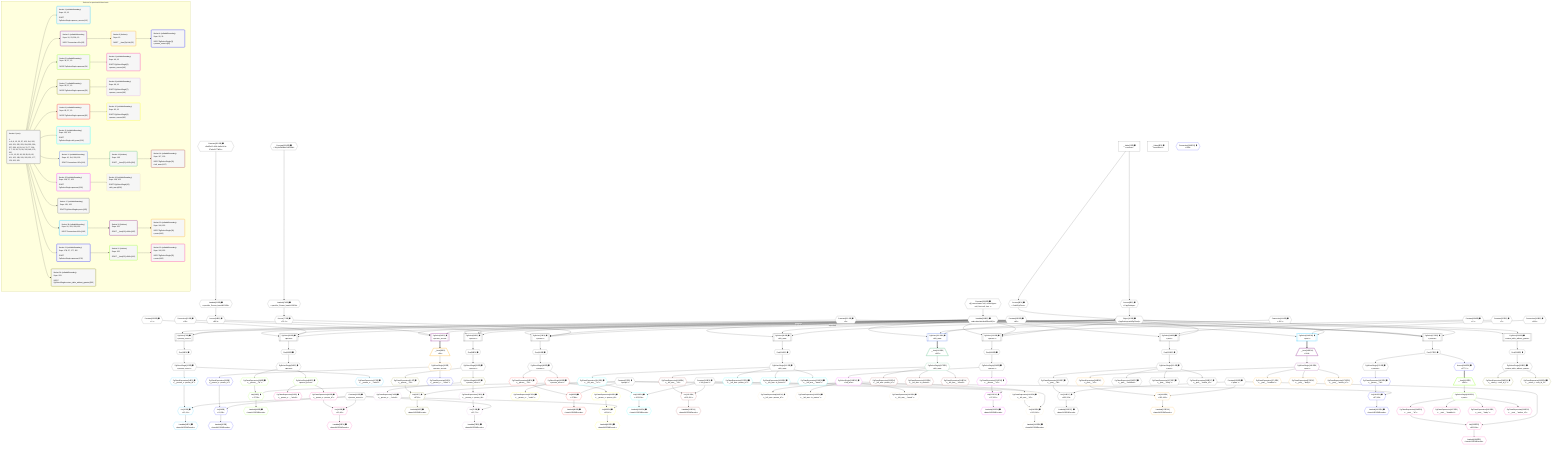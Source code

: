 %%{init: {'themeVariables': { 'fontSize': '12px'}}}%%
graph TD
    classDef path fill:#eee,stroke:#000,color:#000
    classDef plan fill:#fff,stroke-width:1px,color:#000
    classDef itemplan fill:#fff,stroke-width:2px,color:#000
    classDef unbatchedplan fill:#dff,stroke-width:1px,color:#000
    classDef sideeffectplan fill:#fcc,stroke-width:2px,color:#000
    classDef bucket fill:#f6f6f6,color:#000,stroke-width:2px,text-align:left


    %% plan dependencies
    PgSelect33[["PgSelect[33∈0] ➊<br />ᐸpersonᐳ"]]:::plan
    Object10{{"Object[10∈0] ➊<br />ᐸ{pgSettings,withPgClient}ᐳ"}}:::plan
    Constant252{{"Constant[252∈0] ➊<br />ᐸ1ᐳ"}}:::plan
    Lambda209{{"Lambda[209∈0] ➊<br />ᐸcalculateLimitAndOffsetSQLᐳ"}}:::plan
    Object10 & Constant252 & Lambda209 & Lambda209 --> PgSelect33
    PgSelect56[["PgSelect[56∈0] ➊<br />ᐸpersonᐳ"]]:::plan
    Access54{{"Access[54∈0] ➊<br />ᐸ53.1ᐳ"}}:::plan
    Object10 -->|rejectNull| PgSelect56
    Access54 & Lambda209 & Lambda209 --> PgSelect56
    PgSelect79[["PgSelect[79∈0] ➊<br />ᐸpersonᐳ"]]:::plan
    Access77{{"Access[77∈0] ➊<br />ᐸ76.1ᐳ"}}:::plan
    Object10 -->|rejectNull| PgSelect79
    Access77 & Lambda209 & Lambda209 --> PgSelect79
    PgSelect126[["PgSelect[126∈0] ➊<br />ᐸpersonᐳ"]]:::plan
    Constant256{{"Constant[256∈0] ➊<br />ᐸ2ᐳ"}}:::plan
    Object10 & Constant256 & Lambda209 & Lambda209 --> PgSelect126
    PgSelect175[["PgSelect[175∈0] ➊<br />ᐸpersonᐳ"]]:::plan
    Constant251{{"Constant[251∈0] ➊<br />ᐸ3ᐳ"}}:::plan
    Object10 & Constant251 & Lambda209 & Lambda209 --> PgSelect175
    PgSelect7[["PgSelect[7∈0] ➊<br />ᐸperson_secretᐳ"]]:::plan
    Object10 & Constant251 & Lambda209 --> PgSelect7
    PgSelect99[["PgSelect[99∈0] ➊<br />ᐸleft_armᐳ"]]:::plan
    Constant255{{"Constant[255∈0] ➊<br />ᐸ42ᐳ"}}:::plan
    Object10 & Constant255 & Lambda209 --> PgSelect99
    PgSelect148[["PgSelect[148∈0] ➊<br />ᐸpostᐳ"]]:::plan
    Constant257{{"Constant[257∈0] ➊<br />ᐸ7ᐳ"}}:::plan
    Object10 & Constant257 & Lambda209 --> PgSelect148
    Access8{{"Access[8∈0] ➊<br />ᐸ2.pgSettingsᐳ"}}:::plan
    Access9{{"Access[9∈0] ➊<br />ᐸ2.withPgClientᐳ"}}:::plan
    Access8 & Access9 --> Object10
    PgSelect200[["PgSelect[200∈0] ➊<br />ᐸreturn_table_without_grantsᐳ"]]:::plan
    Object10 & Lambda209 --> PgSelect200
    __Value2["__Value[2∈0] ➊<br />ᐸcontextᐳ"]:::plan
    __Value2 --> Access8
    __Value2 --> Access9
    First11{{"First[11∈0] ➊"}}:::plan
    PgSelect7 --> First11
    PgSelectSingle12{{"PgSelectSingle[12∈0] ➊<br />ᐸperson_secretᐳ"}}:::plan
    First11 --> PgSelectSingle12
    First35{{"First[35∈0] ➊"}}:::plan
    PgSelect33 --> First35
    PgSelectSingle36{{"PgSelectSingle[36∈0] ➊<br />ᐸpersonᐳ"}}:::plan
    First35 --> PgSelectSingle36
    Lambda53{{"Lambda[53∈0] ➊<br />ᐸspecifier_Person_base64JSONᐳ"}}:::plan
    Constant253{{"Constant[253∈0] ➊<br />ᐸ'fa4f3e13-456c-4a9e-8c1e-37a6e3177d0b'ᐳ"}}:::plan
    Constant253 --> Lambda53
    Lambda53 --> Access54
    First58{{"First[58∈0] ➊"}}:::plan
    PgSelect56 --> First58
    PgSelectSingle59{{"PgSelectSingle[59∈0] ➊<br />ᐸpersonᐳ"}}:::plan
    First58 --> PgSelectSingle59
    Lambda76{{"Lambda[76∈0] ➊<br />ᐸspecifier_Person_base64JSONᐳ"}}:::plan
    Constant254{{"Constant[254∈0] ➊<br />ᐸ'WyJwZW9wbGUiLDBd'ᐳ"}}:::plan
    Constant254 --> Lambda76
    Lambda76 --> Access77
    First81{{"First[81∈0] ➊"}}:::plan
    PgSelect79 --> First81
    PgSelectSingle82{{"PgSelectSingle[82∈0] ➊<br />ᐸpersonᐳ"}}:::plan
    First81 --> PgSelectSingle82
    First101{{"First[101∈0] ➊"}}:::plan
    PgSelect99 --> First101
    PgSelectSingle102{{"PgSelectSingle[102∈0] ➊<br />ᐸleft_armᐳ"}}:::plan
    First101 --> PgSelectSingle102
    First128{{"First[128∈0] ➊"}}:::plan
    PgSelect126 --> First128
    PgSelectSingle129{{"PgSelectSingle[129∈0] ➊<br />ᐸpersonᐳ"}}:::plan
    First128 --> PgSelectSingle129
    First150{{"First[150∈0] ➊"}}:::plan
    PgSelect148 --> First150
    PgSelectSingle151{{"PgSelectSingle[151∈0] ➊<br />ᐸpostᐳ"}}:::plan
    First150 --> PgSelectSingle151
    First177{{"First[177∈0] ➊"}}:::plan
    PgSelect175 --> First177
    PgSelectSingle178{{"PgSelectSingle[178∈0] ➊<br />ᐸpersonᐳ"}}:::plan
    First177 --> PgSelectSingle178
    First202{{"First[202∈0] ➊"}}:::plan
    PgSelect200 --> First202
    PgSelectSingle203{{"PgSelectSingle[203∈0] ➊<br />ᐸreturn_table_without_grantsᐳ"}}:::plan
    First202 --> PgSelectSingle203
    Constant258{{"Constant[258∈0] ➊<br />ᐸ§{ cursorLower: null, cursorUpper: null, first: null, last: ᐳ"}}:::plan
    Constant258 --> Lambda209
    __Value4["__Value[4∈0] ➊<br />ᐸrootValueᐳ"]:::plan
    Constant13{{"Constant[13∈0] ➊<br />ᐸ'person_secrets'ᐳ"}}:::plan
    Connection23{{"Connection[23∈0] ➊<br />ᐸ21ᐳ"}}:::plan
    Constant37{{"Constant[37∈0] ➊<br />ᐸ'people'ᐳ"}}:::plan
    Constant103{{"Constant[103∈0] ➊<br />ᐸ'left_arms'ᐳ"}}:::plan
    Connection114{{"Connection[114∈0] ➊<br />ᐸ112ᐳ"}}:::plan
    Constant152{{"Constant[152∈0] ➊<br />ᐸ'posts'ᐳ"}}:::plan
    Connection163{{"Connection[163∈0] ➊<br />ᐸ161ᐳ"}}:::plan
    List15{{"List[15∈1] ➊<br />ᐸ13,14ᐳ"}}:::plan
    PgClassExpression14{{"PgClassExpression[14∈1] ➊<br />ᐸ__person_s...person_id”ᐳ"}}:::plan
    Constant13 & PgClassExpression14 --> List15
    PgSelectSingle12 --> PgClassExpression14
    Lambda16{{"Lambda[16∈1] ➊<br />ᐸbase64JSONEncodeᐳ"}}:::plan
    List15 --> Lambda16
    PgClassExpression17{{"PgClassExpression[17∈1] ➊<br />ᐸ__person_s..._.”sekrit”ᐳ"}}:::plan
    PgSelectSingle12 --> PgClassExpression17
    PgSelect24[["PgSelect[24∈2] ➊<br />ᐸperson_secretᐳ"]]:::plan
    Object10 & Connection23 & Lambda209 --> PgSelect24
    __Item25[/"__Item[25∈3]<br />ᐸ24ᐳ"\]:::itemplan
    PgSelect24 ==> __Item25
    PgSelectSingle26{{"PgSelectSingle[26∈3]<br />ᐸperson_secretᐳ"}}:::plan
    __Item25 --> PgSelectSingle26
    List29{{"List[29∈4]<br />ᐸ13,28ᐳ"}}:::plan
    PgClassExpression28{{"PgClassExpression[28∈4]<br />ᐸ__person_s...person_id”ᐳ"}}:::plan
    Constant13 & PgClassExpression28 --> List29
    PgSelectSingle26 --> PgClassExpression28
    Lambda30{{"Lambda[30∈4]<br />ᐸbase64JSONEncodeᐳ"}}:::plan
    List29 --> Lambda30
    PgClassExpression31{{"PgClassExpression[31∈4]<br />ᐸ__person_s..._.”sekrit”ᐳ"}}:::plan
    PgSelectSingle26 --> PgClassExpression31
    List39{{"List[39∈5] ➊<br />ᐸ37,38ᐳ"}}:::plan
    PgClassExpression38{{"PgClassExpression[38∈5] ➊<br />ᐸ__person__.”id”ᐳ"}}:::plan
    Constant37 & PgClassExpression38 --> List39
    PgSelectSingle36 --> PgClassExpression38
    Lambda40{{"Lambda[40∈5] ➊<br />ᐸbase64JSONEncodeᐳ"}}:::plan
    List39 --> Lambda40
    PgSelectSingle46{{"PgSelectSingle[46∈5] ➊<br />ᐸperson_secretᐳ"}}:::plan
    PgSelectSingle36 --> PgSelectSingle46
    List49{{"List[49∈6] ➊<br />ᐸ13,48ᐳ"}}:::plan
    PgClassExpression48{{"PgClassExpression[48∈6] ➊<br />ᐸ__person_s...person_id”ᐳ"}}:::plan
    Constant13 & PgClassExpression48 --> List49
    PgSelectSingle46 --> PgClassExpression48
    Lambda50{{"Lambda[50∈6] ➊<br />ᐸbase64JSONEncodeᐳ"}}:::plan
    List49 --> Lambda50
    PgClassExpression51{{"PgClassExpression[51∈6] ➊<br />ᐸ__person_s..._.”sekrit”ᐳ"}}:::plan
    PgSelectSingle46 --> PgClassExpression51
    List62{{"List[62∈7] ➊<br />ᐸ37,61ᐳ"}}:::plan
    PgClassExpression61{{"PgClassExpression[61∈7] ➊<br />ᐸ__person__.”id”ᐳ"}}:::plan
    Constant37 & PgClassExpression61 --> List62
    PgSelectSingle59 --> PgClassExpression61
    Lambda63{{"Lambda[63∈7] ➊<br />ᐸbase64JSONEncodeᐳ"}}:::plan
    List62 --> Lambda63
    PgSelectSingle69{{"PgSelectSingle[69∈7] ➊<br />ᐸperson_secretᐳ"}}:::plan
    PgSelectSingle59 --> PgSelectSingle69
    List72{{"List[72∈8] ➊<br />ᐸ13,71ᐳ"}}:::plan
    PgClassExpression71{{"PgClassExpression[71∈8] ➊<br />ᐸ__person_s...person_id”ᐳ"}}:::plan
    Constant13 & PgClassExpression71 --> List72
    PgSelectSingle69 --> PgClassExpression71
    Lambda73{{"Lambda[73∈8] ➊<br />ᐸbase64JSONEncodeᐳ"}}:::plan
    List72 --> Lambda73
    PgClassExpression74{{"PgClassExpression[74∈8] ➊<br />ᐸ__person_s..._.”sekrit”ᐳ"}}:::plan
    PgSelectSingle69 --> PgClassExpression74
    List85{{"List[85∈9] ➊<br />ᐸ37,84ᐳ"}}:::plan
    PgClassExpression84{{"PgClassExpression[84∈9] ➊<br />ᐸ__person__.”id”ᐳ"}}:::plan
    Constant37 & PgClassExpression84 --> List85
    PgSelectSingle82 --> PgClassExpression84
    Lambda86{{"Lambda[86∈9] ➊<br />ᐸbase64JSONEncodeᐳ"}}:::plan
    List85 --> Lambda86
    PgSelectSingle92{{"PgSelectSingle[92∈9] ➊<br />ᐸperson_secretᐳ"}}:::plan
    PgSelectSingle82 --> PgSelectSingle92
    List95{{"List[95∈10] ➊<br />ᐸ13,94ᐳ"}}:::plan
    PgClassExpression94{{"PgClassExpression[94∈10] ➊<br />ᐸ__person_s...person_id”ᐳ"}}:::plan
    Constant13 & PgClassExpression94 --> List95
    PgSelectSingle92 --> PgClassExpression94
    Lambda96{{"Lambda[96∈10] ➊<br />ᐸbase64JSONEncodeᐳ"}}:::plan
    List95 --> Lambda96
    PgClassExpression97{{"PgClassExpression[97∈10] ➊<br />ᐸ__person_s..._.”sekrit”ᐳ"}}:::plan
    PgSelectSingle92 --> PgClassExpression97
    List105{{"List[105∈11] ➊<br />ᐸ103,104ᐳ"}}:::plan
    PgClassExpression104{{"PgClassExpression[104∈11] ➊<br />ᐸ__left_arm__.”id”ᐳ"}}:::plan
    Constant103 & PgClassExpression104 --> List105
    PgSelectSingle102 --> PgClassExpression104
    Lambda106{{"Lambda[106∈11] ➊<br />ᐸbase64JSONEncodeᐳ"}}:::plan
    List105 --> Lambda106
    PgClassExpression107{{"PgClassExpression[107∈11] ➊<br />ᐸ__left_arm...person_id”ᐳ"}}:::plan
    PgSelectSingle102 --> PgClassExpression107
    PgClassExpression108{{"PgClassExpression[108∈11] ➊<br />ᐸ__left_arm...in_metres”ᐳ"}}:::plan
    PgSelectSingle102 --> PgClassExpression108
    PgClassExpression109{{"PgClassExpression[109∈11] ➊<br />ᐸ__left_arm__.”mood”ᐳ"}}:::plan
    PgSelectSingle102 --> PgClassExpression109
    PgSelect115[["PgSelect[115∈12] ➊<br />ᐸleft_armᐳ"]]:::plan
    Object10 & Connection114 & Lambda209 --> PgSelect115
    __Item116[/"__Item[116∈13]<br />ᐸ115ᐳ"\]:::itemplan
    PgSelect115 ==> __Item116
    PgSelectSingle117{{"PgSelectSingle[117∈13]<br />ᐸleft_armᐳ"}}:::plan
    __Item116 --> PgSelectSingle117
    List120{{"List[120∈14]<br />ᐸ103,119ᐳ"}}:::plan
    PgClassExpression119{{"PgClassExpression[119∈14]<br />ᐸ__left_arm__.”id”ᐳ"}}:::plan
    Constant103 & PgClassExpression119 --> List120
    PgSelectSingle117 --> PgClassExpression119
    Lambda121{{"Lambda[121∈14]<br />ᐸbase64JSONEncodeᐳ"}}:::plan
    List120 --> Lambda121
    PgClassExpression122{{"PgClassExpression[122∈14]<br />ᐸ__left_arm...person_id”ᐳ"}}:::plan
    PgSelectSingle117 --> PgClassExpression122
    PgClassExpression123{{"PgClassExpression[123∈14]<br />ᐸ__left_arm...in_metres”ᐳ"}}:::plan
    PgSelectSingle117 --> PgClassExpression123
    PgClassExpression124{{"PgClassExpression[124∈14]<br />ᐸ__left_arm__.”mood”ᐳ"}}:::plan
    PgSelectSingle117 --> PgClassExpression124
    List132{{"List[132∈15] ➊<br />ᐸ37,131ᐳ"}}:::plan
    PgClassExpression131{{"PgClassExpression[131∈15] ➊<br />ᐸ__person__.”id”ᐳ"}}:::plan
    Constant37 & PgClassExpression131 --> List132
    PgSelectSingle129 --> PgClassExpression131
    Lambda133{{"Lambda[133∈15] ➊<br />ᐸbase64JSONEncodeᐳ"}}:::plan
    List132 --> Lambda133
    PgSelectSingle139{{"PgSelectSingle[139∈15] ➊<br />ᐸleft_armᐳ"}}:::plan
    PgSelectSingle129 --> PgSelectSingle139
    List142{{"List[142∈16] ➊<br />ᐸ103,141ᐳ"}}:::plan
    PgClassExpression141{{"PgClassExpression[141∈16] ➊<br />ᐸ__left_arm__.”id”ᐳ"}}:::plan
    Constant103 & PgClassExpression141 --> List142
    PgSelectSingle139 --> PgClassExpression141
    Lambda143{{"Lambda[143∈16] ➊<br />ᐸbase64JSONEncodeᐳ"}}:::plan
    List142 --> Lambda143
    PgClassExpression144{{"PgClassExpression[144∈16] ➊<br />ᐸ__left_arm...person_id”ᐳ"}}:::plan
    PgSelectSingle139 --> PgClassExpression144
    PgClassExpression145{{"PgClassExpression[145∈16] ➊<br />ᐸ__left_arm...in_metres”ᐳ"}}:::plan
    PgSelectSingle139 --> PgClassExpression145
    PgClassExpression146{{"PgClassExpression[146∈16] ➊<br />ᐸ__left_arm__.”mood”ᐳ"}}:::plan
    PgSelectSingle139 --> PgClassExpression146
    List154{{"List[154∈17] ➊<br />ᐸ152,153ᐳ"}}:::plan
    PgClassExpression153{{"PgClassExpression[153∈17] ➊<br />ᐸ__post__.”id”ᐳ"}}:::plan
    Constant152 & PgClassExpression153 --> List154
    PgSelectSingle151 --> PgClassExpression153
    Lambda155{{"Lambda[155∈17] ➊<br />ᐸbase64JSONEncodeᐳ"}}:::plan
    List154 --> Lambda155
    PgClassExpression156{{"PgClassExpression[156∈17] ➊<br />ᐸ__post__.”headline”ᐳ"}}:::plan
    PgSelectSingle151 --> PgClassExpression156
    PgClassExpression157{{"PgClassExpression[157∈17] ➊<br />ᐸ__post__.”body”ᐳ"}}:::plan
    PgSelectSingle151 --> PgClassExpression157
    PgClassExpression158{{"PgClassExpression[158∈17] ➊<br />ᐸ__post__.”author_id”ᐳ"}}:::plan
    PgSelectSingle151 --> PgClassExpression158
    PgSelect164[["PgSelect[164∈18] ➊<br />ᐸpostᐳ"]]:::plan
    Object10 & Connection163 & Lambda209 --> PgSelect164
    __Item165[/"__Item[165∈19]<br />ᐸ164ᐳ"\]:::itemplan
    PgSelect164 ==> __Item165
    PgSelectSingle166{{"PgSelectSingle[166∈19]<br />ᐸpostᐳ"}}:::plan
    __Item165 --> PgSelectSingle166
    List169{{"List[169∈20]<br />ᐸ152,168ᐳ"}}:::plan
    PgClassExpression168{{"PgClassExpression[168∈20]<br />ᐸ__post__.”id”ᐳ"}}:::plan
    Constant152 & PgClassExpression168 --> List169
    PgSelectSingle166 --> PgClassExpression168
    Lambda170{{"Lambda[170∈20]<br />ᐸbase64JSONEncodeᐳ"}}:::plan
    List169 --> Lambda170
    PgClassExpression171{{"PgClassExpression[171∈20]<br />ᐸ__post__.”headline”ᐳ"}}:::plan
    PgSelectSingle166 --> PgClassExpression171
    PgClassExpression172{{"PgClassExpression[172∈20]<br />ᐸ__post__.”body”ᐳ"}}:::plan
    PgSelectSingle166 --> PgClassExpression172
    PgClassExpression173{{"PgClassExpression[173∈20]<br />ᐸ__post__.”author_id”ᐳ"}}:::plan
    PgSelectSingle166 --> PgClassExpression173
    List181{{"List[181∈21] ➊<br />ᐸ37,180ᐳ"}}:::plan
    PgClassExpression180{{"PgClassExpression[180∈21] ➊<br />ᐸ__person__.”id”ᐳ"}}:::plan
    Constant37 & PgClassExpression180 --> List181
    PgSelectSingle178 --> PgClassExpression180
    Lambda182{{"Lambda[182∈21] ➊<br />ᐸbase64JSONEncodeᐳ"}}:::plan
    List181 --> Lambda182
    Access246{{"Access[246∈21] ➊<br />ᐸ177.0ᐳ"}}:::plan
    First177 --> Access246
    Connection189{{"Connection[189∈21] ➊<br />ᐸ185ᐳ"}}:::plan
    __Item191[/"__Item[191∈22]<br />ᐸ246ᐳ"\]:::itemplan
    Access246 ==> __Item191
    PgSelectSingle192{{"PgSelectSingle[192∈22]<br />ᐸpostᐳ"}}:::plan
    __Item191 --> PgSelectSingle192
    List195{{"List[195∈23]<br />ᐸ152,194ᐳ"}}:::plan
    PgClassExpression194{{"PgClassExpression[194∈23]<br />ᐸ__post__.”id”ᐳ"}}:::plan
    Constant152 & PgClassExpression194 --> List195
    PgSelectSingle192 --> PgClassExpression194
    Lambda196{{"Lambda[196∈23]<br />ᐸbase64JSONEncodeᐳ"}}:::plan
    List195 --> Lambda196
    PgClassExpression197{{"PgClassExpression[197∈23]<br />ᐸ__post__.”headline”ᐳ"}}:::plan
    PgSelectSingle192 --> PgClassExpression197
    PgClassExpression198{{"PgClassExpression[198∈23]<br />ᐸ__post__.”body”ᐳ"}}:::plan
    PgSelectSingle192 --> PgClassExpression198
    PgClassExpression199{{"PgClassExpression[199∈23]<br />ᐸ__post__.”author_id”ᐳ"}}:::plan
    PgSelectSingle192 --> PgClassExpression199
    PgClassExpression204{{"PgClassExpression[204∈24] ➊<br />ᐸ__return_t...rson_id_1”ᐳ"}}:::plan
    PgSelectSingle203 --> PgClassExpression204
    PgClassExpression205{{"PgClassExpression[205∈24] ➊<br />ᐸ__return_t...rson_id_2”ᐳ"}}:::plan
    PgSelectSingle203 --> PgClassExpression205

    %% define steps

    subgraph "Buckets for queries/v4/rbac.basic"
    Bucket0("Bucket 0 (root)<br /><br />1: <br />ᐳ: 8, 9, 13, 23, 37, 103, 114, 152, 163, 251, 252, 253, 254, 255, 256, 257, 258, 10, 53, 54, 76, 77, 209<br />2: 7, 33, 56, 79, 99, 126, 148, 175, 200<br />ᐳ: 11, 12, 35, 36, 58, 59, 81, 82, 101, 102, 128, 129, 150, 151, 177, 178, 202, 203"):::bucket
    classDef bucket0 stroke:#696969
    class Bucket0,__Value2,__Value4,PgSelect7,Access8,Access9,Object10,First11,PgSelectSingle12,Constant13,Connection23,PgSelect33,First35,PgSelectSingle36,Constant37,Lambda53,Access54,PgSelect56,First58,PgSelectSingle59,Lambda76,Access77,PgSelect79,First81,PgSelectSingle82,PgSelect99,First101,PgSelectSingle102,Constant103,Connection114,PgSelect126,First128,PgSelectSingle129,PgSelect148,First150,PgSelectSingle151,Constant152,Connection163,PgSelect175,First177,PgSelectSingle178,PgSelect200,First202,PgSelectSingle203,Lambda209,Constant251,Constant252,Constant253,Constant254,Constant255,Constant256,Constant257,Constant258 bucket0
    Bucket1("Bucket 1 (nullableBoundary)<br />Deps: 12, 13<br /><br />ROOT PgSelectSingleᐸperson_secretᐳ[12]"):::bucket
    classDef bucket1 stroke:#00bfff
    class Bucket1,PgClassExpression14,List15,Lambda16,PgClassExpression17 bucket1
    Bucket2("Bucket 2 (nullableBoundary)<br />Deps: 10, 23, 209, 13<br /><br />ROOT Connectionᐸ21ᐳ[23]"):::bucket
    classDef bucket2 stroke:#7f007f
    class Bucket2,PgSelect24 bucket2
    Bucket3("Bucket 3 (listItem)<br />Deps: 13<br /><br />ROOT __Item{3}ᐸ24ᐳ[25]"):::bucket
    classDef bucket3 stroke:#ffa500
    class Bucket3,__Item25,PgSelectSingle26 bucket3
    Bucket4("Bucket 4 (nullableBoundary)<br />Deps: 26, 13<br /><br />ROOT PgSelectSingle{3}ᐸperson_secretᐳ[26]"):::bucket
    classDef bucket4 stroke:#0000ff
    class Bucket4,PgClassExpression28,List29,Lambda30,PgClassExpression31 bucket4
    Bucket5("Bucket 5 (nullableBoundary)<br />Deps: 36, 37, 13<br /><br />ROOT PgSelectSingleᐸpersonᐳ[36]"):::bucket
    classDef bucket5 stroke:#7fff00
    class Bucket5,PgClassExpression38,List39,Lambda40,PgSelectSingle46 bucket5
    Bucket6("Bucket 6 (nullableBoundary)<br />Deps: 46, 13<br /><br />ROOT PgSelectSingle{5}ᐸperson_secretᐳ[46]"):::bucket
    classDef bucket6 stroke:#ff1493
    class Bucket6,PgClassExpression48,List49,Lambda50,PgClassExpression51 bucket6
    Bucket7("Bucket 7 (nullableBoundary)<br />Deps: 59, 37, 13<br /><br />ROOT PgSelectSingleᐸpersonᐳ[59]"):::bucket
    classDef bucket7 stroke:#808000
    class Bucket7,PgClassExpression61,List62,Lambda63,PgSelectSingle69 bucket7
    Bucket8("Bucket 8 (nullableBoundary)<br />Deps: 69, 13<br /><br />ROOT PgSelectSingle{7}ᐸperson_secretᐳ[69]"):::bucket
    classDef bucket8 stroke:#dda0dd
    class Bucket8,PgClassExpression71,List72,Lambda73,PgClassExpression74 bucket8
    Bucket9("Bucket 9 (nullableBoundary)<br />Deps: 82, 37, 13<br /><br />ROOT PgSelectSingleᐸpersonᐳ[82]"):::bucket
    classDef bucket9 stroke:#ff0000
    class Bucket9,PgClassExpression84,List85,Lambda86,PgSelectSingle92 bucket9
    Bucket10("Bucket 10 (nullableBoundary)<br />Deps: 92, 13<br /><br />ROOT PgSelectSingle{9}ᐸperson_secretᐳ[92]"):::bucket
    classDef bucket10 stroke:#ffff00
    class Bucket10,PgClassExpression94,List95,Lambda96,PgClassExpression97 bucket10
    Bucket11("Bucket 11 (nullableBoundary)<br />Deps: 102, 103<br /><br />ROOT PgSelectSingleᐸleft_armᐳ[102]"):::bucket
    classDef bucket11 stroke:#00ffff
    class Bucket11,PgClassExpression104,List105,Lambda106,PgClassExpression107,PgClassExpression108,PgClassExpression109 bucket11
    Bucket12("Bucket 12 (nullableBoundary)<br />Deps: 10, 114, 209, 103<br /><br />ROOT Connectionᐸ112ᐳ[114]"):::bucket
    classDef bucket12 stroke:#4169e1
    class Bucket12,PgSelect115 bucket12
    Bucket13("Bucket 13 (listItem)<br />Deps: 103<br /><br />ROOT __Item{13}ᐸ115ᐳ[116]"):::bucket
    classDef bucket13 stroke:#3cb371
    class Bucket13,__Item116,PgSelectSingle117 bucket13
    Bucket14("Bucket 14 (nullableBoundary)<br />Deps: 117, 103<br /><br />ROOT PgSelectSingle{13}ᐸleft_armᐳ[117]"):::bucket
    classDef bucket14 stroke:#a52a2a
    class Bucket14,PgClassExpression119,List120,Lambda121,PgClassExpression122,PgClassExpression123,PgClassExpression124 bucket14
    Bucket15("Bucket 15 (nullableBoundary)<br />Deps: 129, 37, 103<br /><br />ROOT PgSelectSingleᐸpersonᐳ[129]"):::bucket
    classDef bucket15 stroke:#ff00ff
    class Bucket15,PgClassExpression131,List132,Lambda133,PgSelectSingle139 bucket15
    Bucket16("Bucket 16 (nullableBoundary)<br />Deps: 139, 103<br /><br />ROOT PgSelectSingle{15}ᐸleft_armᐳ[139]"):::bucket
    classDef bucket16 stroke:#f5deb3
    class Bucket16,PgClassExpression141,List142,Lambda143,PgClassExpression144,PgClassExpression145,PgClassExpression146 bucket16
    Bucket17("Bucket 17 (nullableBoundary)<br />Deps: 151, 152<br /><br />ROOT PgSelectSingleᐸpostᐳ[151]"):::bucket
    classDef bucket17 stroke:#696969
    class Bucket17,PgClassExpression153,List154,Lambda155,PgClassExpression156,PgClassExpression157,PgClassExpression158 bucket17
    Bucket18("Bucket 18 (nullableBoundary)<br />Deps: 10, 163, 209, 152<br /><br />ROOT Connectionᐸ161ᐳ[163]"):::bucket
    classDef bucket18 stroke:#00bfff
    class Bucket18,PgSelect164 bucket18
    Bucket19("Bucket 19 (listItem)<br />Deps: 152<br /><br />ROOT __Item{19}ᐸ164ᐳ[165]"):::bucket
    classDef bucket19 stroke:#7f007f
    class Bucket19,__Item165,PgSelectSingle166 bucket19
    Bucket20("Bucket 20 (nullableBoundary)<br />Deps: 166, 152<br /><br />ROOT PgSelectSingle{19}ᐸpostᐳ[166]"):::bucket
    classDef bucket20 stroke:#ffa500
    class Bucket20,PgClassExpression168,List169,Lambda170,PgClassExpression171,PgClassExpression172,PgClassExpression173 bucket20
    Bucket21("Bucket 21 (nullableBoundary)<br />Deps: 178, 37, 177, 152<br /><br />ROOT PgSelectSingleᐸpersonᐳ[178]"):::bucket
    classDef bucket21 stroke:#0000ff
    class Bucket21,PgClassExpression180,List181,Lambda182,Connection189,Access246 bucket21
    Bucket22("Bucket 22 (listItem)<br />Deps: 152<br /><br />ROOT __Item{22}ᐸ246ᐳ[191]"):::bucket
    classDef bucket22 stroke:#7fff00
    class Bucket22,__Item191,PgSelectSingle192 bucket22
    Bucket23("Bucket 23 (nullableBoundary)<br />Deps: 192, 152<br /><br />ROOT PgSelectSingle{22}ᐸpostᐳ[192]"):::bucket
    classDef bucket23 stroke:#ff1493
    class Bucket23,PgClassExpression194,List195,Lambda196,PgClassExpression197,PgClassExpression198,PgClassExpression199 bucket23
    Bucket24("Bucket 24 (nullableBoundary)<br />Deps: 203<br /><br />ROOT PgSelectSingleᐸreturn_table_without_grantsᐳ[203]"):::bucket
    classDef bucket24 stroke:#808000
    class Bucket24,PgClassExpression204,PgClassExpression205 bucket24
    Bucket0 --> Bucket1 & Bucket2 & Bucket5 & Bucket7 & Bucket9 & Bucket11 & Bucket12 & Bucket15 & Bucket17 & Bucket18 & Bucket21 & Bucket24
    Bucket2 --> Bucket3
    Bucket3 --> Bucket4
    Bucket5 --> Bucket6
    Bucket7 --> Bucket8
    Bucket9 --> Bucket10
    Bucket12 --> Bucket13
    Bucket13 --> Bucket14
    Bucket15 --> Bucket16
    Bucket18 --> Bucket19
    Bucket19 --> Bucket20
    Bucket21 --> Bucket22
    Bucket22 --> Bucket23
    end